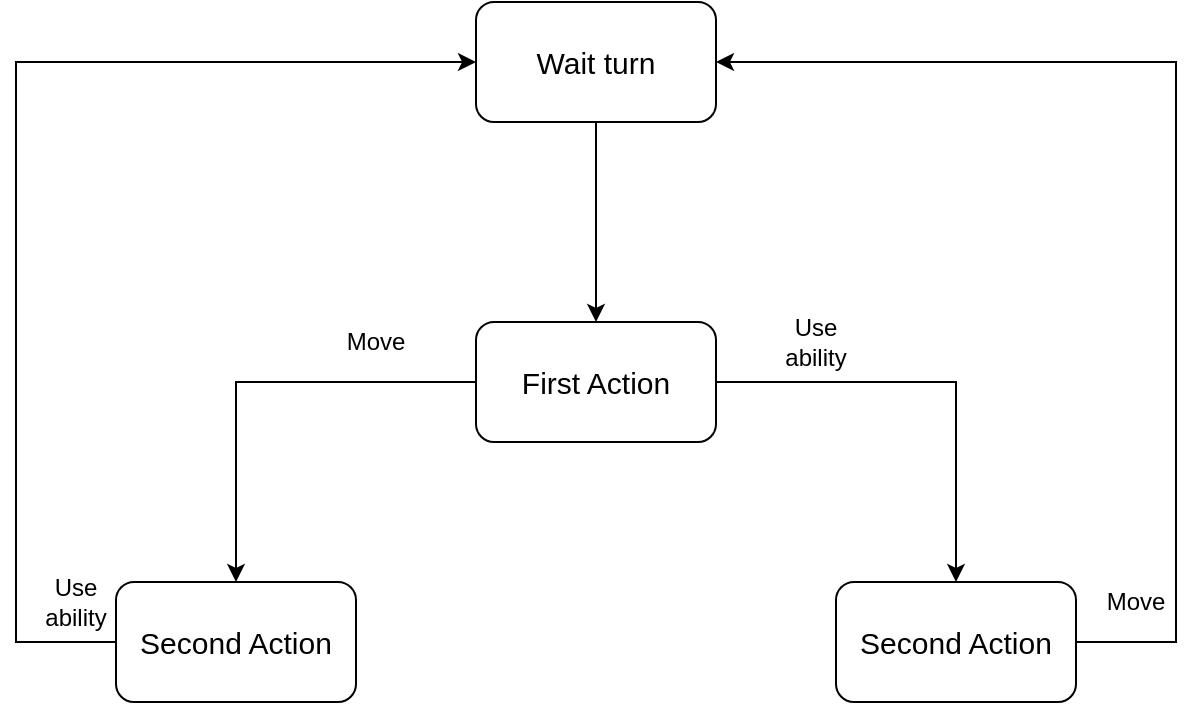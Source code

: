 <mxfile version="13.7.9" type="device"><diagram id="UA6fZR6QoTaL5_HQVoip" name="Pagina-1"><mxGraphModel dx="1086" dy="806" grid="1" gridSize="10" guides="1" tooltips="1" connect="1" arrows="1" fold="1" page="1" pageScale="1" pageWidth="4681" pageHeight="3300" math="0" shadow="0"><root><mxCell id="0"/><mxCell id="1" parent="0"/><mxCell id="JddOukkBMhPovjhzW5hk-18" style="edgeStyle=orthogonalEdgeStyle;rounded=0;orthogonalLoop=1;jettySize=auto;html=1;exitX=0.5;exitY=1;exitDx=0;exitDy=0;entryX=0.5;entryY=0;entryDx=0;entryDy=0;" parent="1" source="JddOukkBMhPovjhzW5hk-1" target="JddOukkBMhPovjhzW5hk-2" edge="1"><mxGeometry relative="1" as="geometry"/></mxCell><mxCell id="JddOukkBMhPovjhzW5hk-1" value="&lt;font style=&quot;font-size: 15px&quot;&gt;Wait turn&lt;/font&gt;" style="rounded=1;whiteSpace=wrap;html=1;" parent="1" vertex="1"><mxGeometry x="420" y="230" width="120" height="60" as="geometry"/></mxCell><mxCell id="PqRk_hvXmBTWnkYCuaQF-1" style="edgeStyle=orthogonalEdgeStyle;rounded=0;orthogonalLoop=1;jettySize=auto;html=1;exitX=1;exitY=0.5;exitDx=0;exitDy=0;" parent="1" source="JddOukkBMhPovjhzW5hk-2" target="JddOukkBMhPovjhzW5hk-3" edge="1"><mxGeometry relative="1" as="geometry"/></mxCell><mxCell id="PqRk_hvXmBTWnkYCuaQF-3" style="edgeStyle=orthogonalEdgeStyle;rounded=0;orthogonalLoop=1;jettySize=auto;html=1;exitX=0;exitY=0.5;exitDx=0;exitDy=0;entryX=0.5;entryY=0;entryDx=0;entryDy=0;" parent="1" source="JddOukkBMhPovjhzW5hk-2" target="JddOukkBMhPovjhzW5hk-4" edge="1"><mxGeometry relative="1" as="geometry"/></mxCell><mxCell id="JddOukkBMhPovjhzW5hk-2" value="&lt;font style=&quot;font-size: 15px&quot;&gt;First Action&lt;/font&gt;" style="rounded=1;whiteSpace=wrap;html=1;" parent="1" vertex="1"><mxGeometry x="420" y="390" width="120" height="60" as="geometry"/></mxCell><mxCell id="lbmVXqdR52cyOqcsJXVq-1" style="edgeStyle=orthogonalEdgeStyle;rounded=0;orthogonalLoop=1;jettySize=auto;html=1;exitX=1;exitY=0.5;exitDx=0;exitDy=0;entryX=1;entryY=0.5;entryDx=0;entryDy=0;" edge="1" parent="1" source="JddOukkBMhPovjhzW5hk-3" target="JddOukkBMhPovjhzW5hk-1"><mxGeometry relative="1" as="geometry"><Array as="points"><mxPoint x="770" y="550"/><mxPoint x="770" y="260"/></Array></mxGeometry></mxCell><mxCell id="JddOukkBMhPovjhzW5hk-3" value="&lt;font style=&quot;font-size: 15px&quot;&gt;Second Action&lt;/font&gt;" style="rounded=1;whiteSpace=wrap;html=1;" parent="1" vertex="1"><mxGeometry x="600" y="520" width="120" height="60" as="geometry"/></mxCell><mxCell id="lbmVXqdR52cyOqcsJXVq-2" style="edgeStyle=orthogonalEdgeStyle;rounded=0;orthogonalLoop=1;jettySize=auto;html=1;exitX=0;exitY=0.5;exitDx=0;exitDy=0;entryX=0;entryY=0.5;entryDx=0;entryDy=0;" edge="1" parent="1" source="JddOukkBMhPovjhzW5hk-4" target="JddOukkBMhPovjhzW5hk-1"><mxGeometry relative="1" as="geometry"><Array as="points"><mxPoint x="190" y="550"/><mxPoint x="190" y="260"/></Array></mxGeometry></mxCell><mxCell id="JddOukkBMhPovjhzW5hk-4" value="&lt;font style=&quot;font-size: 15px&quot;&gt;Second Action&lt;/font&gt;" style="rounded=1;whiteSpace=wrap;html=1;" parent="1" vertex="1"><mxGeometry x="240" y="520" width="120" height="60" as="geometry"/></mxCell><mxCell id="JddOukkBMhPovjhzW5hk-10" value="Move" style="text;html=1;strokeColor=none;fillColor=none;align=center;verticalAlign=middle;whiteSpace=wrap;rounded=0;" parent="1" vertex="1"><mxGeometry x="350" y="390" width="40" height="20" as="geometry"/></mxCell><mxCell id="JddOukkBMhPovjhzW5hk-12" value="Use ability" style="text;html=1;strokeColor=none;fillColor=none;align=center;verticalAlign=middle;whiteSpace=wrap;rounded=0;" parent="1" vertex="1"><mxGeometry x="570" y="390" width="40" height="20" as="geometry"/></mxCell><mxCell id="JddOukkBMhPovjhzW5hk-22" value="Use ability" style="text;html=1;strokeColor=none;fillColor=none;align=center;verticalAlign=middle;whiteSpace=wrap;rounded=0;" parent="1" vertex="1"><mxGeometry x="200" y="520" width="40" height="20" as="geometry"/></mxCell><mxCell id="JddOukkBMhPovjhzW5hk-28" value="Move" style="text;html=1;strokeColor=none;fillColor=none;align=center;verticalAlign=middle;whiteSpace=wrap;rounded=0;" parent="1" vertex="1"><mxGeometry x="730" y="520" width="40" height="20" as="geometry"/></mxCell></root></mxGraphModel></diagram></mxfile>
